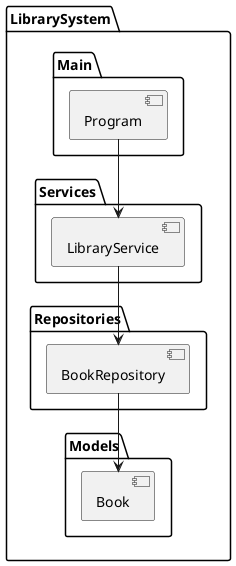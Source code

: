 @startuml
package "LibrarySystem" {
  package "Models" {
    [Book]
  }
  package "Repositories" {
    [BookRepository]
  }
  package "Services" {
    [LibraryService]
  }
  package "Main" {
    [Program]
  }
  [Program] --> [LibraryService]
  [LibraryService] --> [BookRepository]
  [BookRepository] --> [Book]
}
@enduml
